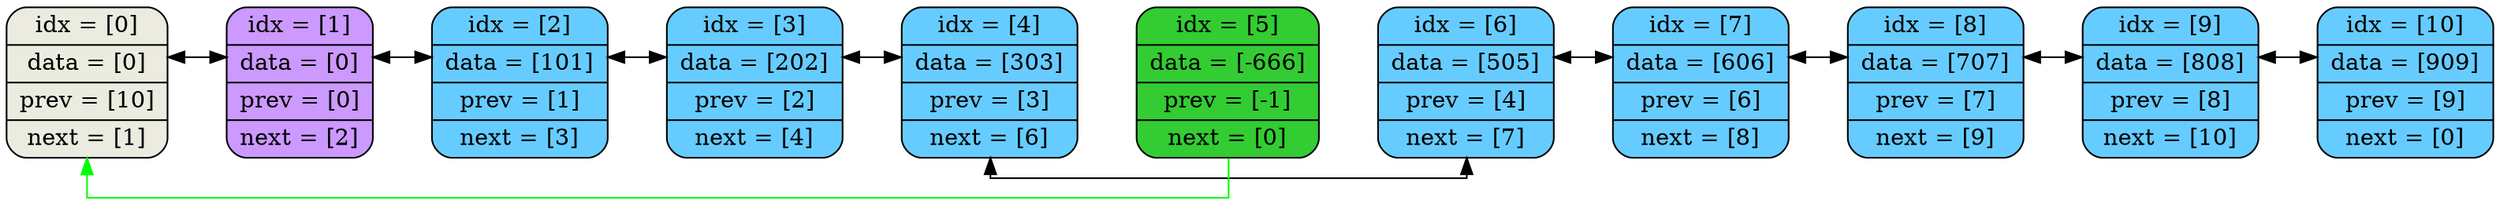 digraph G {
	rankdir=LR;
	splines=ortho;
	node [shape=octagon; style="filled"; fillcolor="#ff8080"];
	element0 [shape=Mrecord; style="filled"; fillcolor="#ebebe0"; label = "idx = [0] | data = [0] | prev = [10] | next = [1] "];
	element1 [shape=Mrecord; style="filled"; fillcolor="#cc99ff"; label = "idx = [1] | data = [0] | prev = [0] | next = [2] "];
	element2 [shape=Mrecord; style="filled"; fillcolor="#66ccff"; label = "idx = [2] | data = [101] | prev = [1] | next = [3] "];
	element3 [shape=Mrecord; style="filled"; fillcolor="#66ccff"; label = "idx = [3] | data = [202] | prev = [2] | next = [4] "];
	element4 [shape=Mrecord; style="filled"; fillcolor="#66ccff"; label = "idx = [4] | data = [303] | prev = [3] | next = [6] "];
	element5 [shape=Mrecord; style="filled"; fillcolor="#33cc33"; label = "idx = [5] | data = [-666] | prev = [-1] | next = [0] "];
	element6 [shape=Mrecord; style="filled"; fillcolor="#66ccff"; label = "idx = [6] | data = [505] | prev = [4] | next = [7] "];
	element7 [shape=Mrecord; style="filled"; fillcolor="#66ccff"; label = "idx = [7] | data = [606] | prev = [6] | next = [8] "];
	element8 [shape=Mrecord; style="filled"; fillcolor="#66ccff"; label = "idx = [8] | data = [707] | prev = [7] | next = [9] "];
	element9 [shape=Mrecord; style="filled"; fillcolor="#66ccff"; label = "idx = [9] | data = [808] | prev = [8] | next = [10] "];
	element10 [shape=Mrecord; style="filled"; fillcolor="#66ccff"; label = "idx = [10] | data = [909] | prev = [9] | next = [0] "];
	edge [color=invis];
	element0->element1;
	element1->element2;
	element2->element3;
	element3->element4;
	element4->element5;
	element5->element6;
	element6->element7;
	element7->element8;
	element8->element9;
	element9->element10;
	edge [style=""];
	element0->element1[dir=both, color=black; constraint=false];
	element1->element2[dir=both, color=black; constraint=false];
	element2->element3[dir=both, color=black; constraint=false];
	element3->element4[dir=both, color=black; constraint=false];
	element4->element6[dir=both, color=black; constraint=false];
	element5->element0[color=green; constraint=false];
	element6->element7[dir=both, color=black; constraint=false];
	element7->element8[dir=both, color=black; constraint=false];
	element8->element9[dir=both, color=black; constraint=false];
	element9->element10[dir=both, color=black; constraint=false];
}